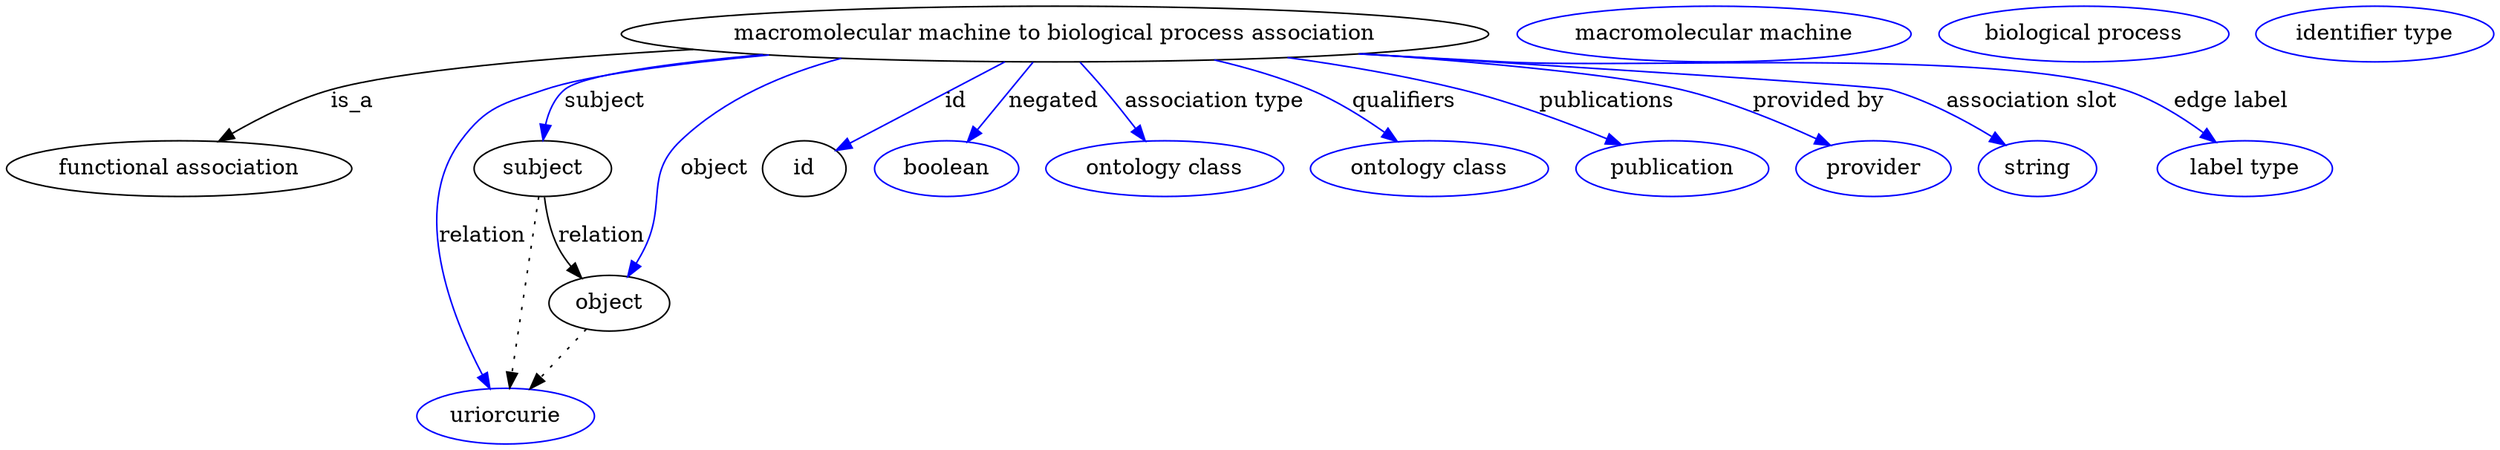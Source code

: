 digraph {
	graph [bb="0,0,1308.9,281"];
	node [label="\N"];
	"macromolecular machine to biological process association"	 [height=0.5,
		label="macromolecular machine to biological process association",
		pos="571.47,263",
		width=6.0175];
	"functional association"	 [height=0.5,
		pos="87.466,177",
		width=2.4296];
	"macromolecular machine to biological process association" -> "functional association"	 [label=is_a,
		lp="177.74,220",
		pos="e,108.65,194.5 379.66,254.62 294.83,249.15 205.44,240.45 165.91,227 148.44,221.05 130.93,210.45 116.91,200.54"];
	subject	 [height=0.5,
		pos="280.47,177",
		width=0.97656];
	"macromolecular machine to biological process association" -> subject	 [color=blue,
		label=subject,
		lp="318.29,220",
		pos="e,282.11,195.44 421.67,249.98 363.58,243.68 308.37,235.61 297.81,227 291.13,221.55 287.01,213.38 284.48,205.21",
		style=solid];
	relation	 [color=blue,
		height=0.5,
		label=uriorcurie,
		pos="260.47,18",
		width=1.2492];
	"macromolecular machine to biological process association" -> relation	 [color=blue,
		label=relation,
		lp="244.84,134",
		pos="e,250.94,35.738 418.94,250.18 364.17,244.24 309.7,236.4 284.47,227 260.44,218.05 250.34,216.56 236.47,195 206.73,148.8 229.65,81.772 \
246.58,44.872",
		style=solid];
	object	 [height=0.5,
		pos="320.47,91",
		width=0.88096];
	"macromolecular machine to biological process association" -> object	 [color=blue,
		label=object,
		lp="377.57,177",
		pos="e,329.19,108.39 495.24,246.13 443.01,233.18 379.78,214.29 360.26,195 337.59,172.6 349.36,156.57 337.47,127 336.23,123.92 334.86,\
120.73 333.45,117.58",
		style=solid];
	id	 [height=0.5,
		pos="430.47,177",
		width=0.75];
	"macromolecular machine to biological process association" -> id	 [color=blue,
		label=id,
		lp="514.91,220",
		pos="e,450.45,189.19 541.91,244.97 517.56,230.12 483.25,209.19 459.15,194.49",
		style=solid];
	negated	 [color=blue,
		height=0.5,
		label=boolean,
		pos="513.47,177",
		width=1.0584];
	"macromolecular machine to biological process association" -> negated	 [color=blue,
		label=negated,
		lp="568.23,220",
		pos="e,525.15,194.33 559.17,244.76 550.93,232.55 539.96,216.29 530.84,202.76",
		style=solid];
	"association type"	 [color=blue,
		height=0.5,
		label="ontology class",
		pos="630.47,177",
		width=1.6931];
	"macromolecular machine to biological process association" -> "association type"	 [color=blue,
		label="association type",
		lp="650.37,220",
		pos="e,618.17,194.92 583.98,244.76 592.25,232.71 603.22,216.72 612.42,203.3",
		style=solid];
	qualifiers	 [color=blue,
		height=0.5,
		label="ontology class",
		pos="770.47,177",
		width=1.6931];
	"macromolecular machine to biological process association" -> qualifiers	 [color=blue,
		label=qualifiers,
		lp="748.52,220",
		pos="e,750.19,194.09 647.81,246.11 665.2,241.01 683.31,234.68 699.47,227 714.4,219.9 729.57,209.7 742.03,200.37",
		style=solid];
	publications	 [color=blue,
		height=0.5,
		label=publication,
		pos="899.47,177",
		width=1.3859];
	"macromolecular machine to biological process association" -> publications	 [color=blue,
		label=publications,
		lp="853.68,220",
		pos="e,869.3,191.65 686.1,247.68 716.44,242.37 748.95,235.55 778.47,227 806.48,218.88 836.81,206.34 860.1,195.85",
		style=solid];
	"provided by"	 [color=blue,
		height=0.5,
		label=provider,
		pos="1007.5,177",
		width=1.1129];
	"macromolecular machine to biological process association" -> "provided by"	 [color=blue,
		label="provided by",
		lp="965.1,220",
		pos="e,981.54,190.82 723.66,250.15 790,243.67 859.79,235.41 891.47,227 919.66,219.52 949.86,206.31 972.39,195.35",
		style=solid];
	"association slot"	 [color=blue,
		height=0.5,
		label=string,
		pos="1095.5,177",
		width=0.8403];
	"macromolecular machine to biological process association" -> "association slot"	 [color=blue,
		label="association slot",
		lp="1078.4,220",
		pos="e,1075.5,190.9 726.58,250.41 848.74,240.43 999.06,228.01 1002.5,227 1025.4,220.21 1049,207.38 1066.8,196.42",
		style=solid];
	"edge label"	 [color=blue,
		height=0.5,
		label="label type",
		pos="1204.5,177",
		width=1.2425];
	"macromolecular machine to biological process association" -> "edge label"	 [color=blue,
		label="edge label",
		lp="1184,220",
		pos="e,1185.1,193.25 724.53,250.23 748.6,248.38 773.2,246.57 796.47,245 869.52,240.08 1055.7,249.3 1125.5,227 1143.9,221.11 1162.3,209.85 \
1176.7,199.51",
		style=solid];
	subject -> relation	 [pos="e,262.73,36.027 278.17,158.76 274.71,131.21 268.11,78.735 264.02,46.223",
		style=dotted];
	subject -> object	 [label=relation,
		lp="316.84,134",
		pos="e,306.88,107.46 284.04,158.87 286.35,149.13 289.85,137.08 294.71,127 296.5,123.29 298.66,119.56 300.98,115.97"];
	"functional association_subject"	 [color=blue,
		height=0.5,
		label="macromolecular machine",
		pos="905.47,263",
		width=2.7701];
	object -> relation	 [pos="e,274.65,35.261 306.85,74.435 299.27,65.207 289.67,53.528 281.17,43.191",
		style=dotted];
	"macromolecular machine to biological process association_object"	 [color=blue,
		height=0.5,
		label="biological process",
		pos="1097.5,263",
		width=2.0612];
	association_id	 [color=blue,
		height=0.5,
		label="identifier type",
		pos="1249.5,263",
		width=1.652];
}
